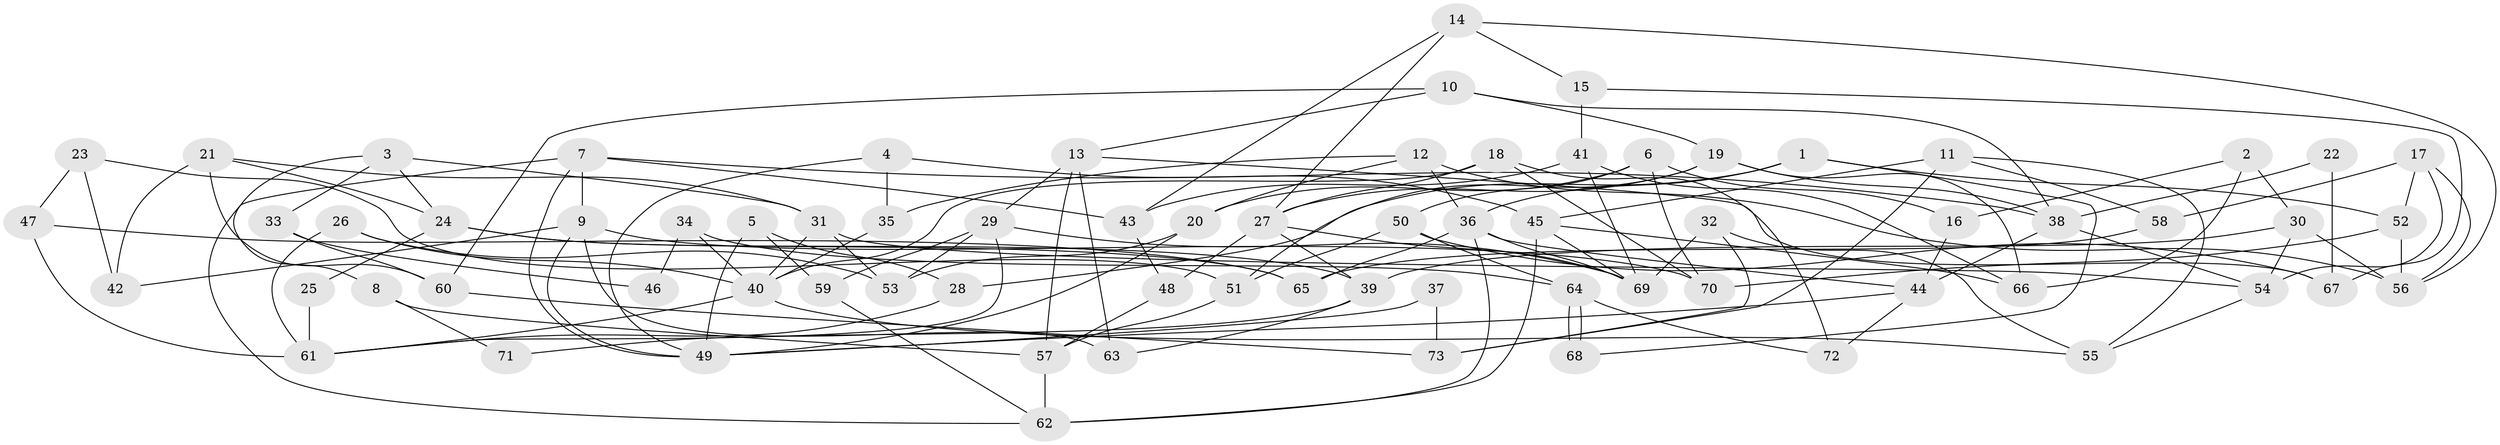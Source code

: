 // coarse degree distribution, {4: 0.29411764705882354, 5: 0.23529411764705882, 3: 0.17647058823529413, 7: 0.0392156862745098, 8: 0.0392156862745098, 9: 0.0196078431372549, 2: 0.0392156862745098, 6: 0.1568627450980392}
// Generated by graph-tools (version 1.1) at 2025/52/02/27/25 19:52:02]
// undirected, 73 vertices, 146 edges
graph export_dot {
graph [start="1"]
  node [color=gray90,style=filled];
  1;
  2;
  3;
  4;
  5;
  6;
  7;
  8;
  9;
  10;
  11;
  12;
  13;
  14;
  15;
  16;
  17;
  18;
  19;
  20;
  21;
  22;
  23;
  24;
  25;
  26;
  27;
  28;
  29;
  30;
  31;
  32;
  33;
  34;
  35;
  36;
  37;
  38;
  39;
  40;
  41;
  42;
  43;
  44;
  45;
  46;
  47;
  48;
  49;
  50;
  51;
  52;
  53;
  54;
  55;
  56;
  57;
  58;
  59;
  60;
  61;
  62;
  63;
  64;
  65;
  66;
  67;
  68;
  69;
  70;
  71;
  72;
  73;
  1 -- 36;
  1 -- 52;
  1 -- 28;
  1 -- 68;
  2 -- 30;
  2 -- 66;
  2 -- 16;
  3 -- 31;
  3 -- 24;
  3 -- 8;
  3 -- 33;
  4 -- 49;
  4 -- 45;
  4 -- 35;
  5 -- 28;
  5 -- 49;
  5 -- 59;
  6 -- 70;
  6 -- 20;
  6 -- 16;
  6 -- 50;
  7 -- 9;
  7 -- 62;
  7 -- 38;
  7 -- 43;
  7 -- 49;
  8 -- 57;
  8 -- 71;
  9 -- 63;
  9 -- 49;
  9 -- 42;
  9 -- 70;
  10 -- 38;
  10 -- 19;
  10 -- 13;
  10 -- 60;
  11 -- 45;
  11 -- 58;
  11 -- 55;
  11 -- 73;
  12 -- 35;
  12 -- 36;
  12 -- 20;
  12 -- 56;
  13 -- 67;
  13 -- 29;
  13 -- 57;
  13 -- 63;
  14 -- 27;
  14 -- 43;
  14 -- 15;
  14 -- 56;
  15 -- 41;
  15 -- 67;
  16 -- 44;
  17 -- 56;
  17 -- 52;
  17 -- 54;
  17 -- 58;
  18 -- 40;
  18 -- 27;
  18 -- 70;
  18 -- 72;
  19 -- 51;
  19 -- 66;
  19 -- 27;
  19 -- 38;
  20 -- 49;
  20 -- 53;
  21 -- 31;
  21 -- 60;
  21 -- 24;
  21 -- 42;
  22 -- 67;
  22 -- 38;
  23 -- 42;
  23 -- 51;
  23 -- 47;
  24 -- 65;
  24 -- 25;
  24 -- 39;
  25 -- 61;
  26 -- 53;
  26 -- 61;
  26 -- 40;
  27 -- 39;
  27 -- 48;
  27 -- 69;
  28 -- 61;
  29 -- 53;
  29 -- 59;
  29 -- 61;
  29 -- 69;
  30 -- 54;
  30 -- 56;
  30 -- 39;
  31 -- 54;
  31 -- 40;
  31 -- 53;
  32 -- 69;
  32 -- 55;
  32 -- 73;
  33 -- 60;
  33 -- 46;
  34 -- 40;
  34 -- 64;
  34 -- 46;
  35 -- 40;
  36 -- 44;
  36 -- 69;
  36 -- 62;
  36 -- 65;
  37 -- 49;
  37 -- 73;
  38 -- 44;
  38 -- 54;
  39 -- 63;
  39 -- 71;
  40 -- 55;
  40 -- 61;
  41 -- 43;
  41 -- 69;
  41 -- 66;
  43 -- 48;
  44 -- 49;
  44 -- 72;
  45 -- 69;
  45 -- 62;
  45 -- 66;
  47 -- 61;
  47 -- 65;
  48 -- 57;
  50 -- 64;
  50 -- 51;
  50 -- 67;
  51 -- 57;
  52 -- 56;
  52 -- 70;
  54 -- 55;
  57 -- 62;
  58 -- 65;
  59 -- 62;
  60 -- 73;
  64 -- 68;
  64 -- 68;
  64 -- 72;
}
